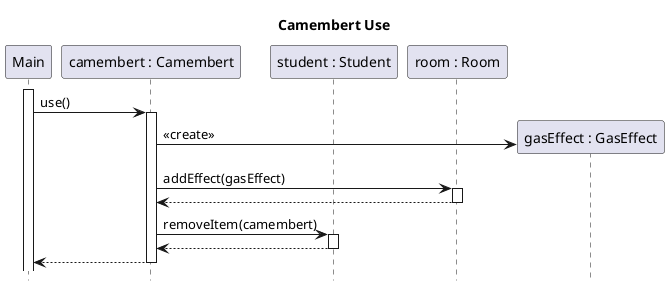 @startuml student-use-camembert

title Camembert Use
hide footbox

participant Main
participant "camembert : Camembert" as camembert
participant "student : Student" as student
participant "room : Room" as room

activate Main
Main -> camembert ++: use()

	create "gasEffect : GasEffect" as gasEffect
	camembert -> gasEffect : <<create>>
	camembert -> room ++: addEffect(gasEffect)
	return
	camembert -> student ++: removeItem(camembert)
	return
return

@enduml